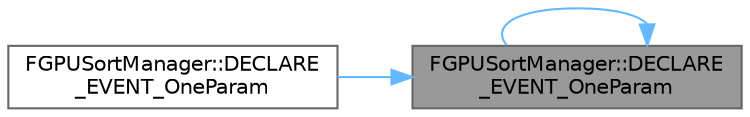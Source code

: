 digraph "FGPUSortManager::DECLARE_EVENT_OneParam"
{
 // INTERACTIVE_SVG=YES
 // LATEX_PDF_SIZE
  bgcolor="transparent";
  edge [fontname=Helvetica,fontsize=10,labelfontname=Helvetica,labelfontsize=10];
  node [fontname=Helvetica,fontsize=10,shape=box,height=0.2,width=0.4];
  rankdir="RL";
  Node1 [id="Node000001",label="FGPUSortManager::DECLARE\l_EVENT_OneParam",height=0.2,width=0.4,color="gray40", fillcolor="grey60", style="filled", fontcolor="black",tooltip="Event to register and receive post-prerender notification."];
  Node1 -> Node2 [id="edge1_Node000001_Node000002",dir="back",color="steelblue1",style="solid",tooltip=" "];
  Node2 [id="Node000002",label="FGPUSortManager::DECLARE\l_EVENT_OneParam",height=0.2,width=0.4,color="grey40", fillcolor="white", style="filled",URL="$d0/dbd/classFGPUSortManager.html#aadce643f691f3c8a2cced621ad513a6b",tooltip="Event to register and receive post-postrender notification."];
  Node1 -> Node1 [id="edge2_Node000001_Node000001",dir="back",color="steelblue1",style="solid",tooltip=" "];
}
